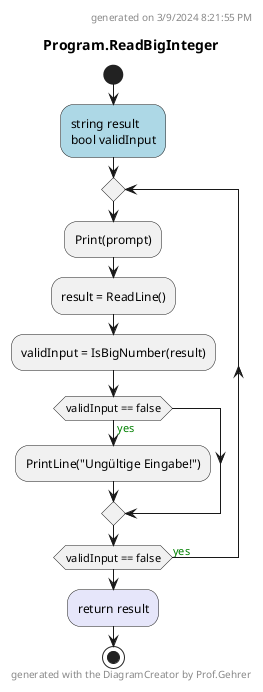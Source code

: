 @startuml Program.ReadBigInteger
header
generated on 3/9/2024 8:21:55 PM
end header
title Program.ReadBigInteger
start
#LightBlue:string result
bool validInput;
repeat
    :Print(prompt);
    :result = ReadLine();
    :validInput = IsBigNumber(result);
    if (validInput == false) then (<color:green>yes)
        :PrintLine("Ungültige Eingabe!");
    endif
repeat while (validInput == false) is (<color:green>yes)
#Lavender:return result;
footer
generated with the DiagramCreator by Prof.Gehrer
end footer
stop
@enduml

